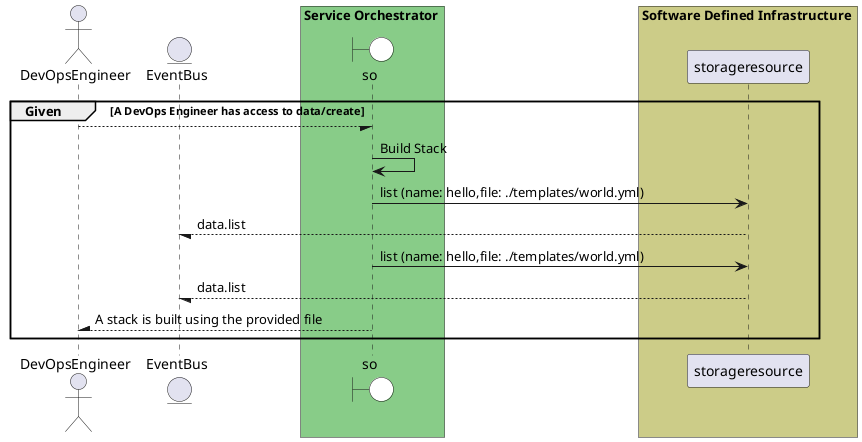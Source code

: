 @startuml


actor "DevOpsEngineer"


entity EventBus

box Service Orchestrator #88cc88
    boundary so #white
end box


box Software Defined Infrastructure #cccc88
            participant storageresource
    end box

group Given [A DevOps Engineer has access to data/create]

"DevOpsEngineer" --/ so: 
"so" -> so: Build Stack

    so -> "storageresource": list (name: hello,file: ./templates/world.yml)

    "storageresource" --/ EventBus: data.list

    so -> "storageresource": list (name: hello,file: ./templates/world.yml)

    "storageresource" --/ EventBus: data.list



"DevOpsEngineer" /-- so: A stack is built using the provided file


end

@enduml
